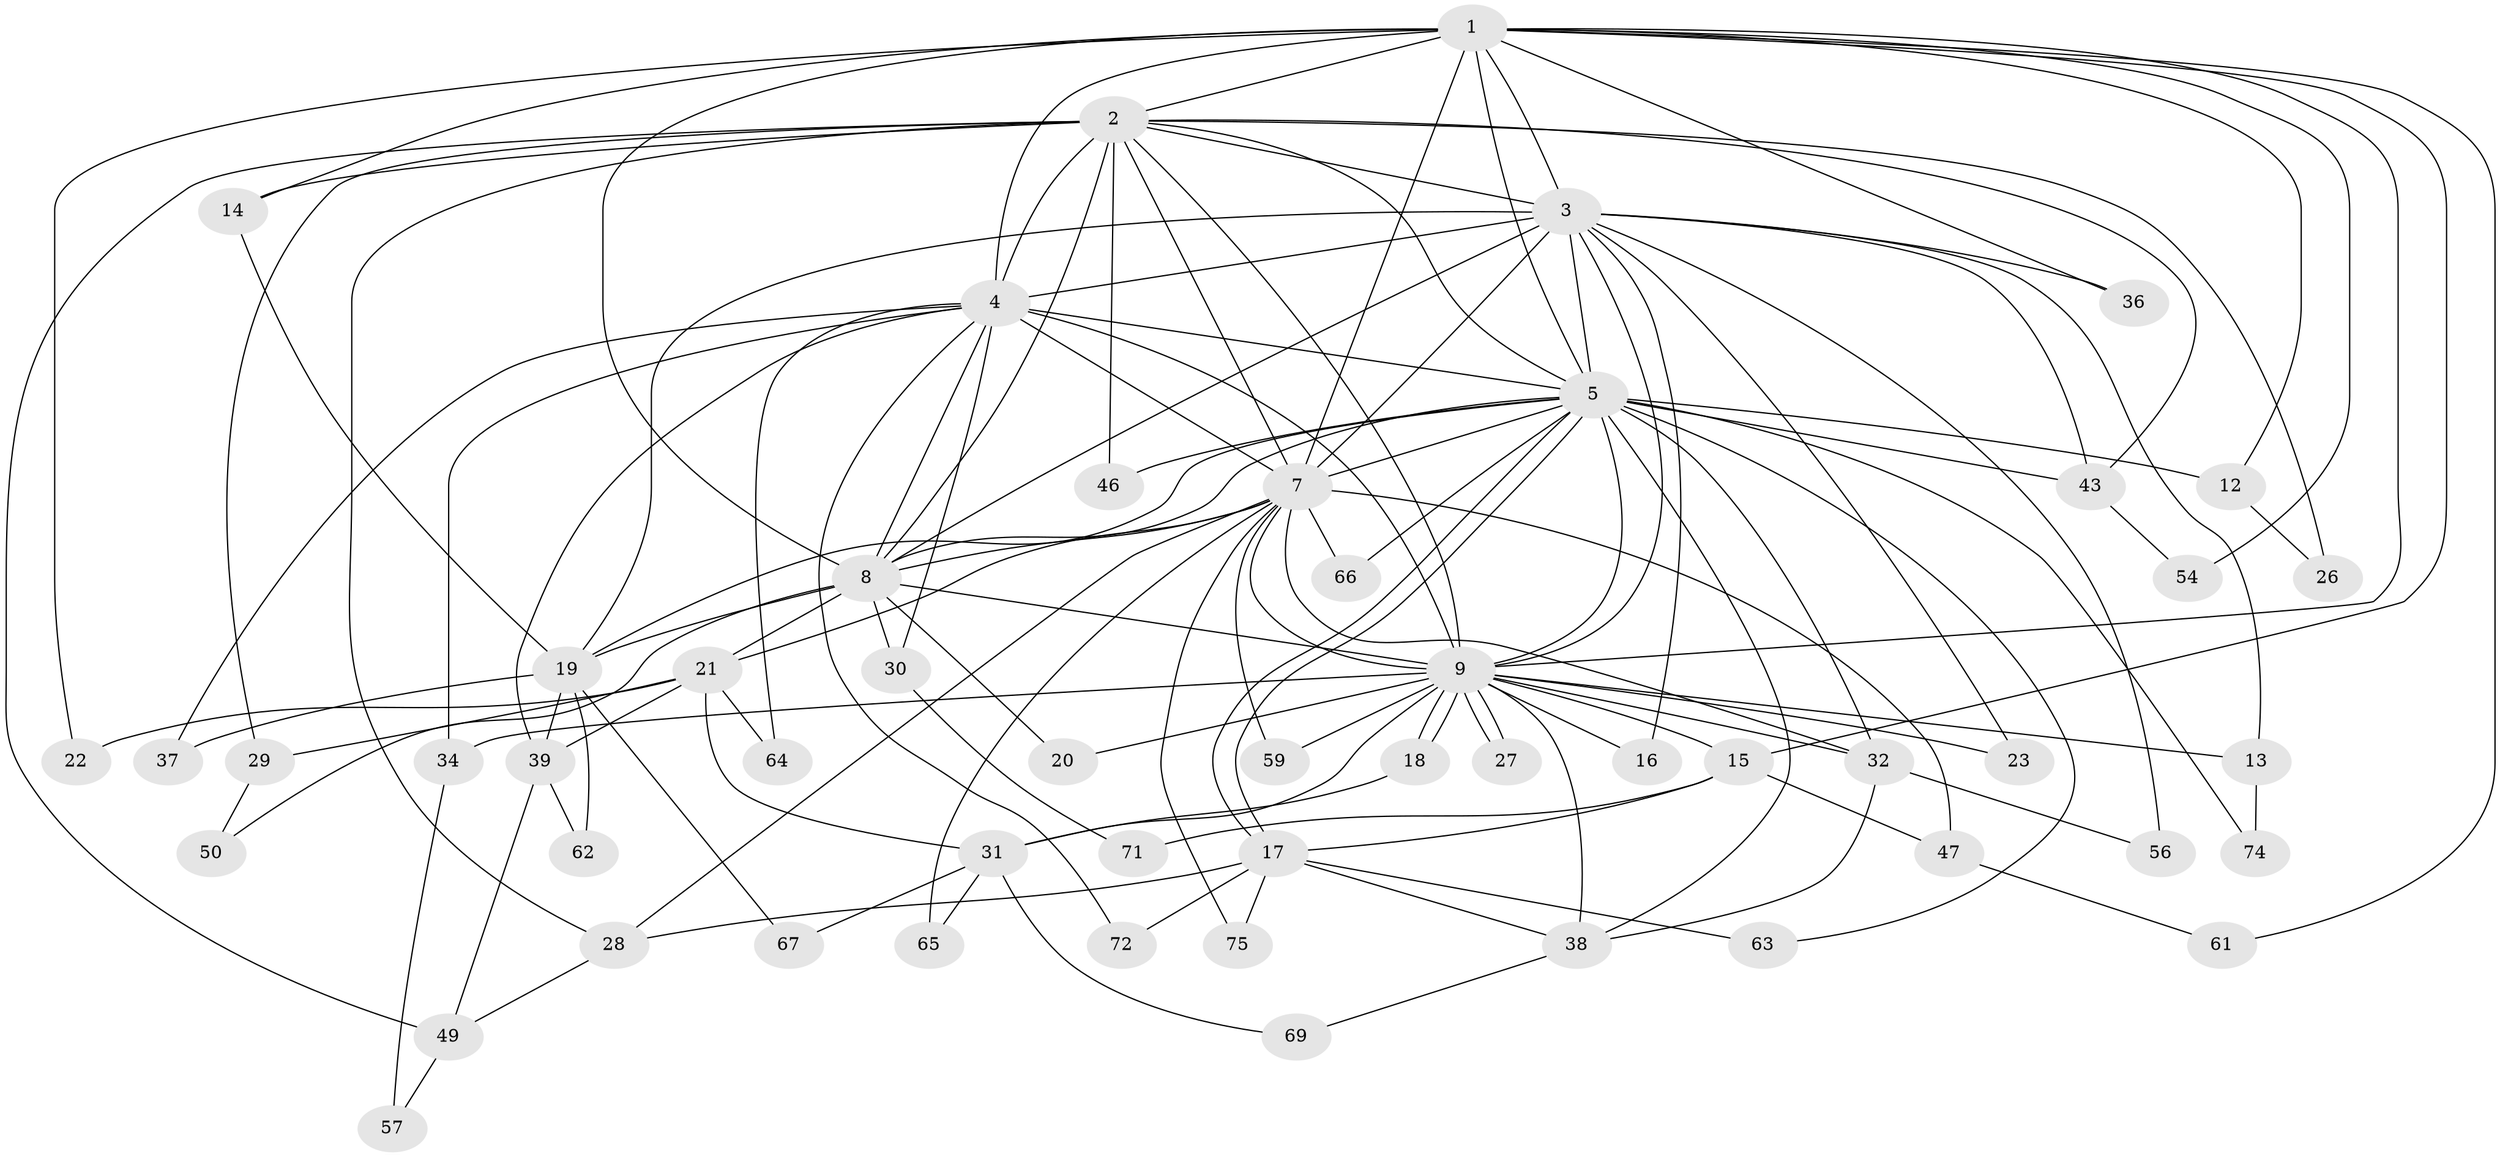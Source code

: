 // original degree distribution, {18: 0.013333333333333334, 17: 0.013333333333333334, 16: 0.02666666666666667, 14: 0.013333333333333334, 21: 0.013333333333333334, 15: 0.02666666666666667, 24: 0.013333333333333334, 12: 0.013333333333333334, 2: 0.5333333333333333, 3: 0.17333333333333334, 5: 0.06666666666666667, 7: 0.02666666666666667, 8: 0.013333333333333334, 4: 0.05333333333333334}
// Generated by graph-tools (version 1.1) at 2025/10/02/27/25 16:10:57]
// undirected, 53 vertices, 129 edges
graph export_dot {
graph [start="1"]
  node [color=gray90,style=filled];
  1 [super="+41"];
  2 [super="+42"];
  3 [super="+33"];
  4 [super="+6"];
  5 [super="+11"];
  7 [super="+10"];
  8 [super="+48"];
  9 [super="+35"];
  12;
  13;
  14 [super="+55"];
  15 [super="+51"];
  16;
  17 [super="+52"];
  18 [super="+24"];
  19 [super="+45"];
  20;
  21 [super="+25"];
  22;
  23;
  26;
  27;
  28 [super="+40"];
  29;
  30 [super="+58"];
  31 [super="+60"];
  32 [super="+53"];
  34;
  36;
  37;
  38 [super="+44"];
  39 [super="+70"];
  43 [super="+73"];
  46;
  47;
  49 [super="+68"];
  50;
  54;
  56;
  57;
  59;
  61;
  62;
  63;
  64;
  65;
  66;
  67;
  69;
  71;
  72;
  74;
  75;
  1 -- 2;
  1 -- 3;
  1 -- 4 [weight=2];
  1 -- 5 [weight=2];
  1 -- 7 [weight=3];
  1 -- 8;
  1 -- 9;
  1 -- 12;
  1 -- 14;
  1 -- 15;
  1 -- 22;
  1 -- 36;
  1 -- 54;
  1 -- 61;
  2 -- 3;
  2 -- 4 [weight=3];
  2 -- 5;
  2 -- 7 [weight=2];
  2 -- 8;
  2 -- 9;
  2 -- 14;
  2 -- 26;
  2 -- 29;
  2 -- 46;
  2 -- 28;
  2 -- 43;
  2 -- 49;
  3 -- 4 [weight=3];
  3 -- 5;
  3 -- 7 [weight=2];
  3 -- 8;
  3 -- 9;
  3 -- 13;
  3 -- 16;
  3 -- 19;
  3 -- 23;
  3 -- 36;
  3 -- 43;
  3 -- 56;
  4 -- 5 [weight=2];
  4 -- 7 [weight=4];
  4 -- 8 [weight=3];
  4 -- 9 [weight=3];
  4 -- 30 [weight=2];
  4 -- 34;
  4 -- 39;
  4 -- 72;
  4 -- 64;
  4 -- 37;
  5 -- 7 [weight=2];
  5 -- 8;
  5 -- 9;
  5 -- 12;
  5 -- 17;
  5 -- 17;
  5 -- 19;
  5 -- 32;
  5 -- 43;
  5 -- 46;
  5 -- 63;
  5 -- 66;
  5 -- 74;
  5 -- 38;
  7 -- 8 [weight=2];
  7 -- 9 [weight=2];
  7 -- 21 [weight=2];
  7 -- 28;
  7 -- 32;
  7 -- 47;
  7 -- 65;
  7 -- 66;
  7 -- 75;
  7 -- 59;
  8 -- 9;
  8 -- 20;
  8 -- 21;
  8 -- 30;
  8 -- 50;
  8 -- 19;
  9 -- 13;
  9 -- 15;
  9 -- 16;
  9 -- 18;
  9 -- 18;
  9 -- 20;
  9 -- 23;
  9 -- 27;
  9 -- 27;
  9 -- 34;
  9 -- 38;
  9 -- 59;
  9 -- 31;
  9 -- 32;
  12 -- 26;
  13 -- 74;
  14 -- 19;
  15 -- 47;
  15 -- 71;
  15 -- 17;
  17 -- 28;
  17 -- 63;
  17 -- 75;
  17 -- 72;
  17 -- 38;
  18 -- 31;
  19 -- 37;
  19 -- 39;
  19 -- 62;
  19 -- 67;
  21 -- 22;
  21 -- 29;
  21 -- 64;
  21 -- 39;
  21 -- 31;
  28 -- 49;
  29 -- 50;
  30 -- 71;
  31 -- 65;
  31 -- 69;
  31 -- 67;
  32 -- 38;
  32 -- 56;
  34 -- 57;
  38 -- 69;
  39 -- 49;
  39 -- 62;
  43 -- 54;
  47 -- 61;
  49 -- 57;
}
